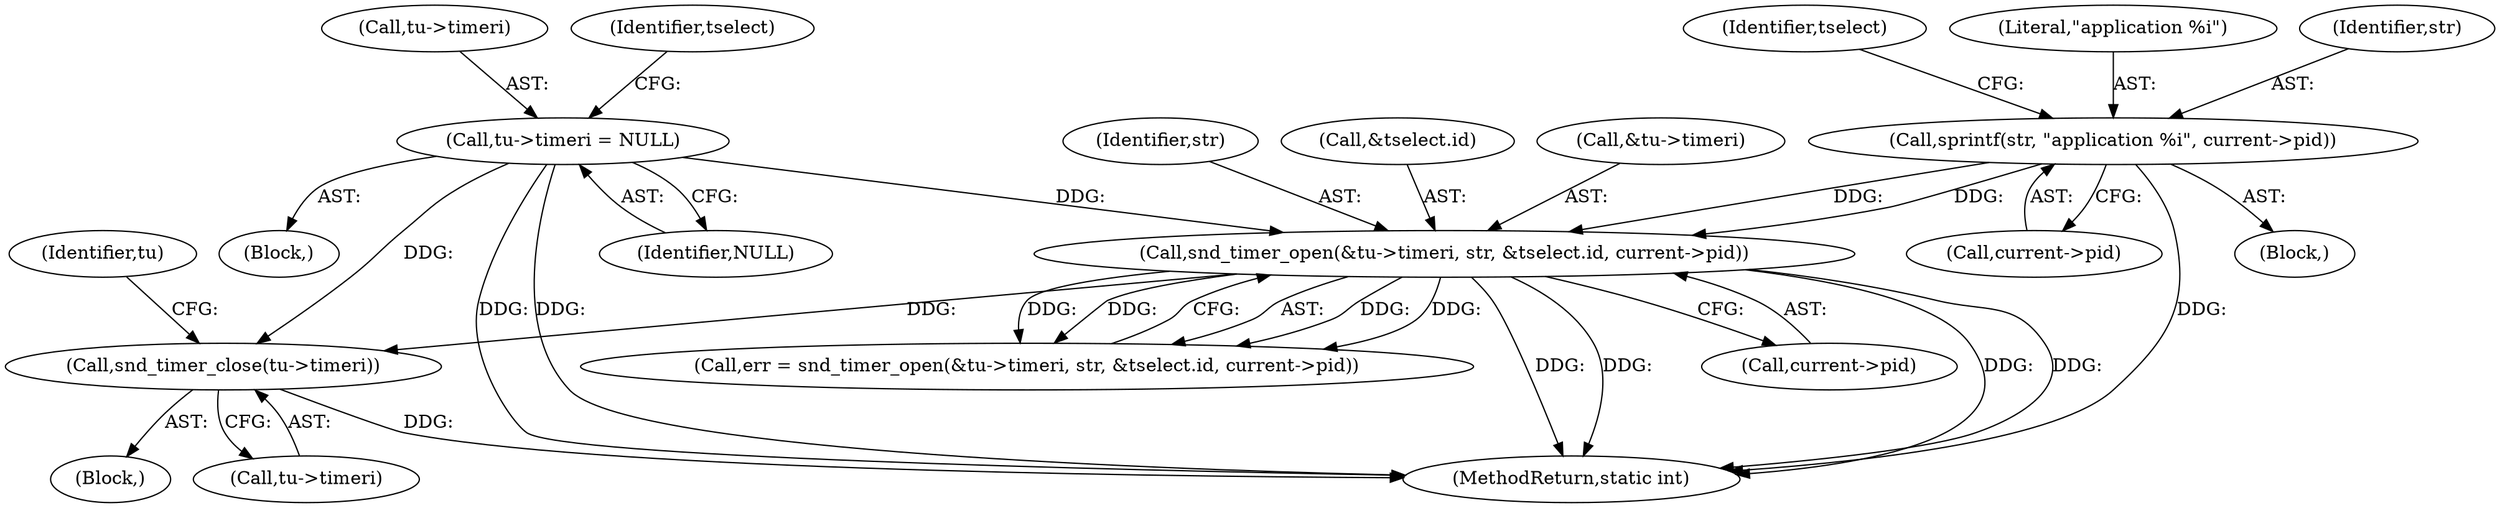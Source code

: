 digraph "0_linux_af368027a49a751d6ff4ee9e3f9961f35bb4fede_2@API" {
"1000258" [label="(Call,snd_timer_close(tu->timeri))"];
"1000125" [label="(Call,tu->timeri = NULL)"];
"1000166" [label="(Call,snd_timer_open(&tu->timeri, str, &tselect.id, current->pid))"];
"1000143" [label="(Call,sprintf(str, \"application %i\", current->pid))"];
"1000264" [label="(Identifier,tu)"];
"1000129" [label="(Identifier,NULL)"];
"1000307" [label="(MethodReturn,static int)"];
"1000172" [label="(Call,&tselect.id)"];
"1000258" [label="(Call,snd_timer_close(tu->timeri))"];
"1000120" [label="(Block,)"];
"1000125" [label="(Call,tu->timeri = NULL)"];
"1000167" [label="(Call,&tu->timeri)"];
"1000103" [label="(Block,)"];
"1000143" [label="(Call,sprintf(str, \"application %i\", current->pid))"];
"1000171" [label="(Identifier,str)"];
"1000144" [label="(Identifier,str)"];
"1000126" [label="(Call,tu->timeri)"];
"1000176" [label="(Call,current->pid)"];
"1000166" [label="(Call,snd_timer_open(&tu->timeri, str, &tselect.id, current->pid))"];
"1000133" [label="(Identifier,tselect)"];
"1000259" [label="(Call,tu->timeri)"];
"1000164" [label="(Call,err = snd_timer_open(&tu->timeri, str, &tselect.id, current->pid))"];
"1000257" [label="(Block,)"];
"1000146" [label="(Call,current->pid)"];
"1000153" [label="(Identifier,tselect)"];
"1000145" [label="(Literal,\"application %i\")"];
"1000258" -> "1000257"  [label="AST: "];
"1000258" -> "1000259"  [label="CFG: "];
"1000259" -> "1000258"  [label="AST: "];
"1000264" -> "1000258"  [label="CFG: "];
"1000258" -> "1000307"  [label="DDG: "];
"1000125" -> "1000258"  [label="DDG: "];
"1000166" -> "1000258"  [label="DDG: "];
"1000125" -> "1000120"  [label="AST: "];
"1000125" -> "1000129"  [label="CFG: "];
"1000126" -> "1000125"  [label="AST: "];
"1000129" -> "1000125"  [label="AST: "];
"1000133" -> "1000125"  [label="CFG: "];
"1000125" -> "1000307"  [label="DDG: "];
"1000125" -> "1000307"  [label="DDG: "];
"1000125" -> "1000166"  [label="DDG: "];
"1000166" -> "1000164"  [label="AST: "];
"1000166" -> "1000176"  [label="CFG: "];
"1000167" -> "1000166"  [label="AST: "];
"1000171" -> "1000166"  [label="AST: "];
"1000172" -> "1000166"  [label="AST: "];
"1000176" -> "1000166"  [label="AST: "];
"1000164" -> "1000166"  [label="CFG: "];
"1000166" -> "1000307"  [label="DDG: "];
"1000166" -> "1000307"  [label="DDG: "];
"1000166" -> "1000307"  [label="DDG: "];
"1000166" -> "1000307"  [label="DDG: "];
"1000166" -> "1000164"  [label="DDG: "];
"1000166" -> "1000164"  [label="DDG: "];
"1000166" -> "1000164"  [label="DDG: "];
"1000166" -> "1000164"  [label="DDG: "];
"1000143" -> "1000166"  [label="DDG: "];
"1000143" -> "1000166"  [label="DDG: "];
"1000143" -> "1000103"  [label="AST: "];
"1000143" -> "1000146"  [label="CFG: "];
"1000144" -> "1000143"  [label="AST: "];
"1000145" -> "1000143"  [label="AST: "];
"1000146" -> "1000143"  [label="AST: "];
"1000153" -> "1000143"  [label="CFG: "];
"1000143" -> "1000307"  [label="DDG: "];
}
